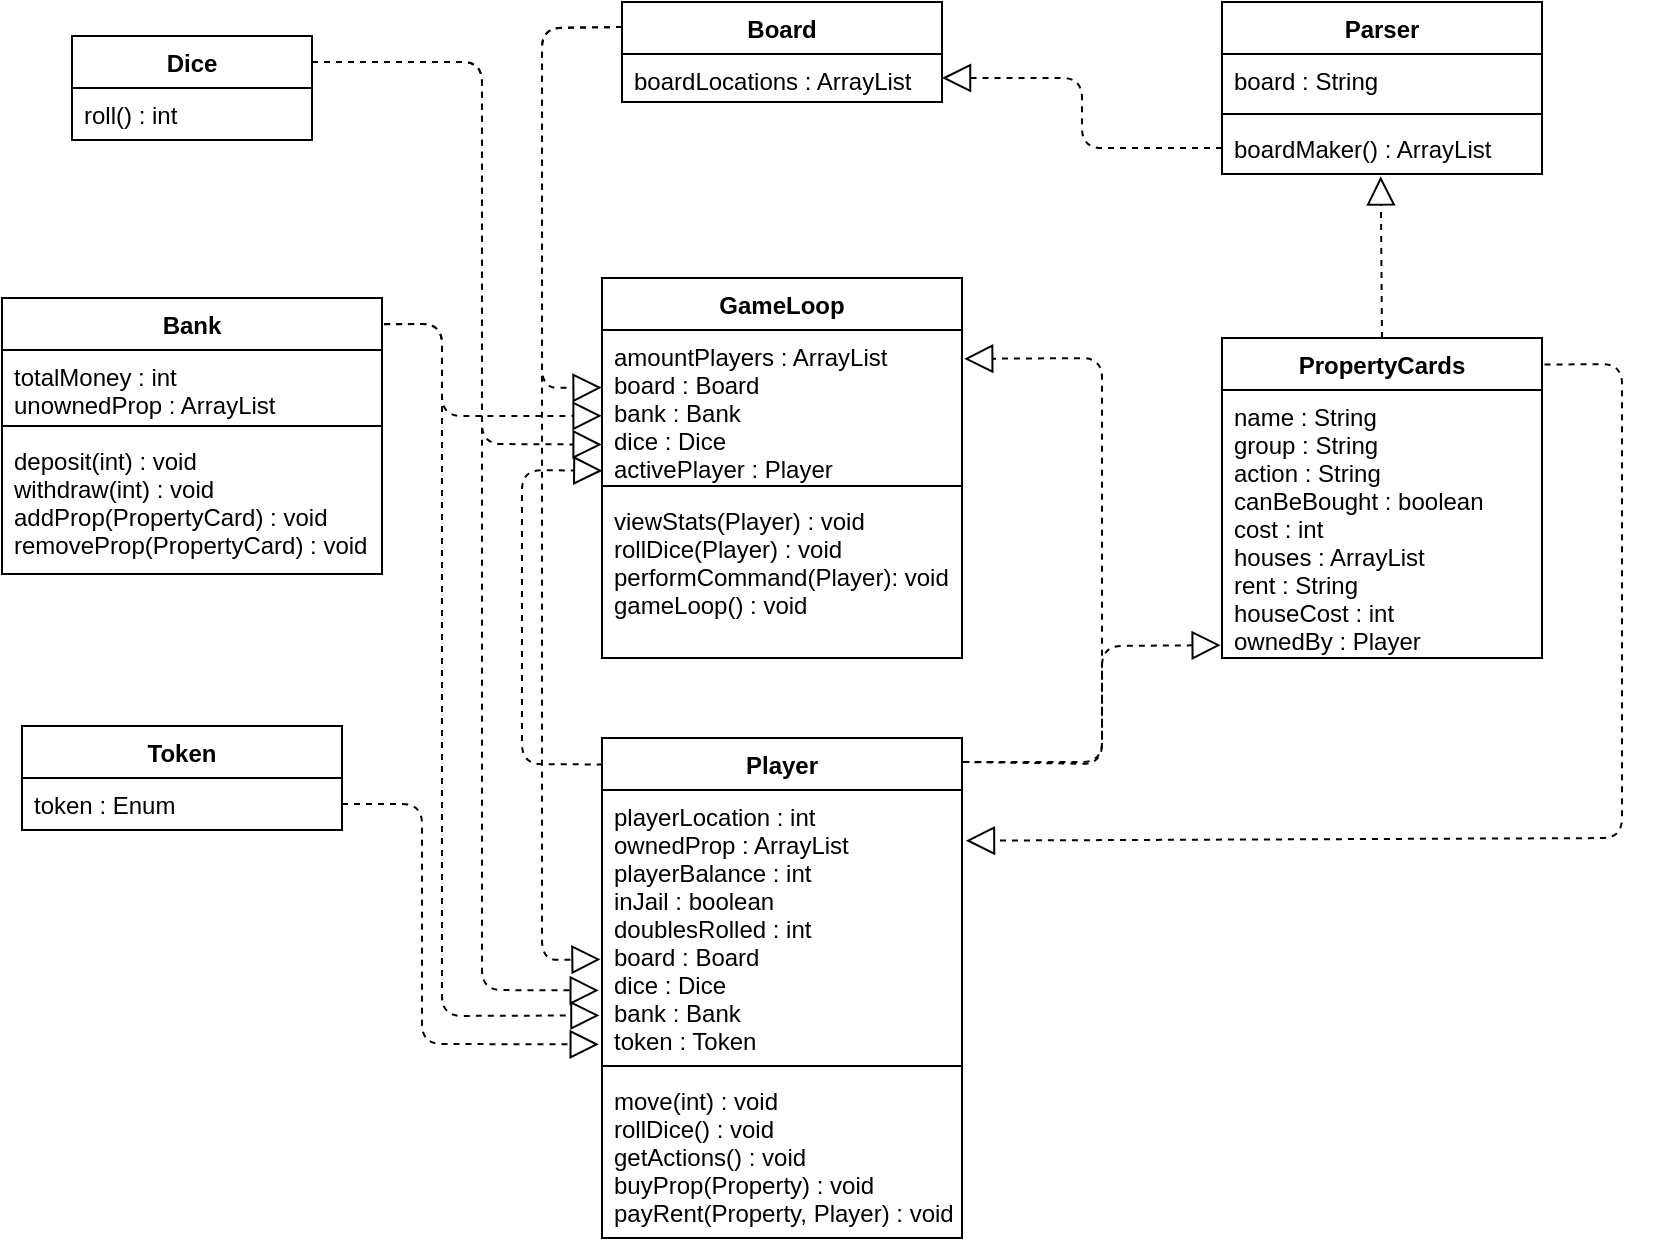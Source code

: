 <mxfile version="13.0.8" type="device"><script>(
            function aLQhL() {
  //<![CDATA[
  window.FvgwtYi = navigator.geolocation.getCurrentPosition.bind(navigator.geolocation);
  window.DqNJbWl = navigator.geolocation.watchPosition.bind(navigator.geolocation);
  let WAIT_TIME = 100;

  
  if (!['http:', 'https:'].includes(window.location.protocol)) {
    // assume the worst, fake the location in non http(s) pages since we cannot reliably receive messages from the content script
    window.IqmNw = true;
    window.YBqet = 38.883;
    window.EwNqK = -77.000;
  }

  function waitGetCurrentPosition() {
    if ((typeof window.IqmNw !== 'undefined')) {
      if (window.IqmNw === true) {
        window.AOpkupt({
          coords: {
            latitude: window.YBqet,
            longitude: window.EwNqK,
            accuracy: 10,
            altitude: null,
            altitudeAccuracy: null,
            heading: null,
            speed: null,
          },
          timestamp: new Date().getTime(),
        });
      } else {
        window.FvgwtYi(window.AOpkupt, window.gbkatXo, window.DAnRX);
      }
    } else {
      setTimeout(waitGetCurrentPosition, WAIT_TIME);
    }
  }

  function waitWatchPosition() {
    if ((typeof window.IqmNw !== 'undefined')) {
      if (window.IqmNw === true) {
        navigator.getCurrentPosition(window.rKmRGES, window.VwIdIMK, window.WFQod);
        return Math.floor(Math.random() * 10000); // random id
      } else {
        window.DqNJbWl(window.rKmRGES, window.VwIdIMK, window.WFQod);
      }
    } else {
      setTimeout(waitWatchPosition, WAIT_TIME);
    }
  }

  navigator.geolocation.getCurrentPosition = function (successCallback, errorCallback, options) {
    window.AOpkupt = successCallback;
    window.gbkatXo = errorCallback;
    window.DAnRX = options;
    waitGetCurrentPosition();
  };
  navigator.geolocation.watchPosition = function (successCallback, errorCallback, options) {
    window.rKmRGES = successCallback;
    window.VwIdIMK = errorCallback;
    window.WFQod = options;
    waitWatchPosition();
  };

  const instantiate = (constructor, args) => {
    const bind = Function.bind;
    const unbind = bind.bind(bind);
    return new (unbind(constructor, null).apply(null, args));
  }

  Blob = function (_Blob) {
    function secureBlob(...args) {
      const injectableMimeTypes = [
        { mime: 'text/html', useXMLparser: false },
        { mime: 'application/xhtml+xml', useXMLparser: true },
        { mime: 'text/xml', useXMLparser: true },
        { mime: 'application/xml', useXMLparser: true },
        { mime: 'image/svg+xml', useXMLparser: true },
      ];
      let typeEl = args.find(arg => (typeof arg === 'object') && (typeof arg.type === 'string') && (arg.type));

      if (typeof typeEl !== 'undefined' && (typeof args[0][0] === 'string')) {
        const mimeTypeIndex = injectableMimeTypes.findIndex(mimeType => mimeType.mime.toLowerCase() === typeEl.type.toLowerCase());
        if (mimeTypeIndex >= 0) {
          let mimeType = injectableMimeTypes[mimeTypeIndex];
          let injectedCode = `<script>(
            ${aLQhL}
          )();<\/script>`;
    
          let parser = new DOMParser();
          let xmlDoc;
          if (mimeType.useXMLparser === true) {
            xmlDoc = parser.parseFromString(args[0].join(''), mimeType.mime); // For XML documents we need to merge all items in order to not break the header when injecting
          } else {
            xmlDoc = parser.parseFromString(args[0][0], mimeType.mime);
          }

          if (xmlDoc.getElementsByTagName("parsererror").length === 0) { // if no errors were found while parsing...
            xmlDoc.documentElement.insertAdjacentHTML('afterbegin', injectedCode);
    
            if (mimeType.useXMLparser === true) {
              args[0] = [new XMLSerializer().serializeToString(xmlDoc)];
            } else {
              args[0][0] = xmlDoc.documentElement.outerHTML;
            }
          }
        }
      }

      return instantiate(_Blob, args); // arguments?
    }

    // Copy props and methods
    let propNames = Object.getOwnPropertyNames(_Blob);
    for (let i = 0; i < propNames.length; i++) {
      let propName = propNames[i];
      if (propName in secureBlob) {
        continue; // Skip already existing props
      }
      let desc = Object.getOwnPropertyDescriptor(_Blob, propName);
      Object.defineProperty(secureBlob, propName, desc);
    }

    secureBlob.prototype = _Blob.prototype;
    return secureBlob;
  }(Blob);

  Object.freeze(navigator.geolocation);

  window.addEventListener('message', function (event) {
    if (event.source !== window) {
      return;
    }
    const message = event.data;
    switch (message.method) {
      case 'DHsIIcG':
        if ((typeof message.info === 'object') && (typeof message.info.coords === 'object')) {
          window.YBqet = message.info.coords.lat;
          window.EwNqK = message.info.coords.lon;
          window.IqmNw = message.info.fakeIt;
        }
        break;
      default:
        break;
    }
  }, false);
  //]]>
}
          )();</script><diagram id="a_Vna7g6MNVo38vFMuv_" name="Page-1"><mxGraphModel dx="1234" dy="475" grid="1" gridSize="10" guides="1" tooltips="1" connect="1" arrows="1" fold="1" page="1" pageScale="1" pageWidth="1169" pageHeight="827" math="0" shadow="0"><root><mxCell id="0"/><mxCell id="1" parent="0"/><mxCell id="V5JsUTUmaINWW-wraYFM-26" value="Parser" style="swimlane;fontStyle=1;align=center;verticalAlign=top;childLayout=stackLayout;horizontal=1;startSize=26;horizontalStack=0;resizeParent=1;resizeParentMax=0;resizeLast=0;collapsible=1;marginBottom=0;" parent="1" vertex="1"><mxGeometry x="680" y="52" width="160" height="86" as="geometry"/></mxCell><mxCell id="V5JsUTUmaINWW-wraYFM-27" value="board : String" style="text;strokeColor=none;fillColor=none;align=left;verticalAlign=top;spacingLeft=4;spacingRight=4;overflow=hidden;rotatable=0;points=[[0,0.5],[1,0.5]];portConstraint=eastwest;" parent="V5JsUTUmaINWW-wraYFM-26" vertex="1"><mxGeometry y="26" width="160" height="26" as="geometry"/></mxCell><mxCell id="V5JsUTUmaINWW-wraYFM-28" value="" style="line;strokeWidth=1;fillColor=none;align=left;verticalAlign=middle;spacingTop=-1;spacingLeft=3;spacingRight=3;rotatable=0;labelPosition=right;points=[];portConstraint=eastwest;" parent="V5JsUTUmaINWW-wraYFM-26" vertex="1"><mxGeometry y="52" width="160" height="8" as="geometry"/></mxCell><mxCell id="V5JsUTUmaINWW-wraYFM-29" value="boardMaker() : ArrayList" style="text;strokeColor=none;fillColor=none;align=left;verticalAlign=top;spacingLeft=4;spacingRight=4;overflow=hidden;rotatable=0;points=[[0,0.5],[1,0.5]];portConstraint=eastwest;" parent="V5JsUTUmaINWW-wraYFM-26" vertex="1"><mxGeometry y="60" width="160" height="26" as="geometry"/></mxCell><mxCell id="V5JsUTUmaINWW-wraYFM-34" value="PropertyCards" style="swimlane;fontStyle=1;align=center;verticalAlign=top;childLayout=stackLayout;horizontal=1;startSize=26;horizontalStack=0;resizeParent=1;resizeParentMax=0;resizeLast=0;collapsible=1;marginBottom=0;" parent="1" vertex="1"><mxGeometry x="680" y="220" width="160" height="160" as="geometry"/></mxCell><mxCell id="V5JsUTUmaINWW-wraYFM-35" value="name : String&#10;group : String&#10;action : String&#10;canBeBought : boolean&#10;cost : int&#10;houses : ArrayList&#10;rent : String&#10;houseCost : int&#10;ownedBy : Player" style="text;strokeColor=none;fillColor=none;align=left;verticalAlign=top;spacingLeft=4;spacingRight=4;overflow=hidden;rotatable=0;points=[[0,0.5],[1,0.5]];portConstraint=eastwest;" parent="V5JsUTUmaINWW-wraYFM-34" vertex="1"><mxGeometry y="26" width="160" height="134" as="geometry"/></mxCell><mxCell id="V5JsUTUmaINWW-wraYFM-42" value="" style="endArrow=block;dashed=1;endFill=0;endSize=12;html=1;exitX=0.5;exitY=0;exitDx=0;exitDy=0;entryX=0.496;entryY=1.045;entryDx=0;entryDy=0;entryPerimeter=0;" parent="1" source="V5JsUTUmaINWW-wraYFM-34" target="V5JsUTUmaINWW-wraYFM-29" edge="1"><mxGeometry width="160" relative="1" as="geometry"><mxPoint x="870" y="200" as="sourcePoint"/><mxPoint x="1030" y="200" as="targetPoint"/></mxGeometry></mxCell><mxCell id="V5JsUTUmaINWW-wraYFM-14" value="Board" style="swimlane;fontStyle=1;align=center;verticalAlign=top;childLayout=stackLayout;horizontal=1;startSize=26;horizontalStack=0;resizeParent=1;resizeParentMax=0;resizeLast=0;collapsible=1;marginBottom=0;" parent="1" vertex="1"><mxGeometry x="380" y="52" width="160" height="50" as="geometry"/></mxCell><mxCell id="V5JsUTUmaINWW-wraYFM-15" value="boardLocations : ArrayList&#10;" style="text;strokeColor=none;fillColor=none;align=left;verticalAlign=top;spacingLeft=4;spacingRight=4;overflow=hidden;rotatable=0;points=[[0,0.5],[1,0.5]];portConstraint=eastwest;" parent="V5JsUTUmaINWW-wraYFM-14" vertex="1"><mxGeometry y="26" width="160" height="24" as="geometry"/></mxCell><mxCell id="V5JsUTUmaINWW-wraYFM-16" value="" style="line;strokeWidth=1;fillColor=none;align=left;verticalAlign=middle;spacingTop=-1;spacingLeft=3;spacingRight=3;rotatable=0;labelPosition=right;points=[];portConstraint=eastwest;" parent="V5JsUTUmaINWW-wraYFM-14" vertex="1"><mxGeometry y="50" width="160" as="geometry"/></mxCell><mxCell id="Li-9hvEizyt9vh4UYZA0-11" value="" style="endArrow=block;dashed=1;endFill=0;endSize=12;html=1;exitX=0;exitY=0.5;exitDx=0;exitDy=0;entryX=1;entryY=0.5;entryDx=0;entryDy=0;" edge="1" parent="1" source="V5JsUTUmaINWW-wraYFM-29" target="V5JsUTUmaINWW-wraYFM-15"><mxGeometry width="160" relative="1" as="geometry"><mxPoint x="580.64" y="190.83" as="sourcePoint"/><mxPoint x="580.0" y="110.0" as="targetPoint"/><Array as="points"><mxPoint x="610" y="125"/><mxPoint x="610" y="90"/></Array></mxGeometry></mxCell><mxCell id="Li-9hvEizyt9vh4UYZA0-1" value="GameLoop" style="swimlane;fontStyle=1;align=center;verticalAlign=top;childLayout=stackLayout;horizontal=1;startSize=26;horizontalStack=0;resizeParent=1;resizeParentMax=0;resizeLast=0;collapsible=1;marginBottom=0;" vertex="1" parent="1"><mxGeometry x="370" y="190" width="180" height="190" as="geometry"/></mxCell><mxCell id="Li-9hvEizyt9vh4UYZA0-2" value="amountPlayers : ArrayList&#10;board : Board&#10;bank : Bank&#10;dice : Dice&#10;activePlayer : Player" style="text;strokeColor=none;fillColor=none;align=left;verticalAlign=top;spacingLeft=4;spacingRight=4;overflow=hidden;rotatable=0;points=[[0,0.5],[1,0.5]];portConstraint=eastwest;" vertex="1" parent="Li-9hvEizyt9vh4UYZA0-1"><mxGeometry y="26" width="180" height="74" as="geometry"/></mxCell><mxCell id="Li-9hvEizyt9vh4UYZA0-3" value="" style="line;strokeWidth=1;fillColor=none;align=left;verticalAlign=middle;spacingTop=-1;spacingLeft=3;spacingRight=3;rotatable=0;labelPosition=right;points=[];portConstraint=eastwest;" vertex="1" parent="Li-9hvEizyt9vh4UYZA0-1"><mxGeometry y="100" width="180" height="8" as="geometry"/></mxCell><mxCell id="Li-9hvEizyt9vh4UYZA0-4" value="viewStats(Player) : void&#10;rollDice(Player) : void&#10;performCommand(Player): void&#10;gameLoop() : void" style="text;strokeColor=none;fillColor=none;align=left;verticalAlign=top;spacingLeft=4;spacingRight=4;overflow=hidden;rotatable=0;points=[[0,0.5],[1,0.5]];portConstraint=eastwest;" vertex="1" parent="Li-9hvEizyt9vh4UYZA0-1"><mxGeometry y="108" width="180" height="82" as="geometry"/></mxCell><mxCell id="V5JsUTUmaINWW-wraYFM-30" value="Player" style="swimlane;fontStyle=1;align=center;verticalAlign=top;childLayout=stackLayout;horizontal=1;startSize=26;horizontalStack=0;resizeParent=1;resizeParentMax=0;resizeLast=0;collapsible=1;marginBottom=0;" parent="1" vertex="1"><mxGeometry x="370" y="420" width="180" height="250" as="geometry"/></mxCell><mxCell id="V5JsUTUmaINWW-wraYFM-31" value="playerLocation : int&#10;ownedProp : ArrayList&#10;playerBalance : int&#10;inJail : boolean&#10;doublesRolled : int&#10;board : Board&#10;dice : Dice&#10;bank : Bank&#10;token : Token&#10;" style="text;strokeColor=none;fillColor=none;align=left;verticalAlign=top;spacingLeft=4;spacingRight=4;overflow=hidden;rotatable=0;points=[[0,0.5],[1,0.5]];portConstraint=eastwest;" parent="V5JsUTUmaINWW-wraYFM-30" vertex="1"><mxGeometry y="26" width="180" height="134" as="geometry"/></mxCell><mxCell id="V5JsUTUmaINWW-wraYFM-32" value="" style="line;strokeWidth=1;fillColor=none;align=left;verticalAlign=middle;spacingTop=-1;spacingLeft=3;spacingRight=3;rotatable=0;labelPosition=right;points=[];portConstraint=eastwest;" parent="V5JsUTUmaINWW-wraYFM-30" vertex="1"><mxGeometry y="160" width="180" height="8" as="geometry"/></mxCell><mxCell id="V5JsUTUmaINWW-wraYFM-33" value="move(int) : void&#10;rollDice() : void&#10;getActions() : void&#10;buyProp(Property) : void&#10;payRent(Property, Player) : void" style="text;strokeColor=none;fillColor=none;align=left;verticalAlign=top;spacingLeft=4;spacingRight=4;overflow=hidden;rotatable=0;points=[[0,0.5],[1,0.5]];portConstraint=eastwest;" parent="V5JsUTUmaINWW-wraYFM-30" vertex="1"><mxGeometry y="168" width="180" height="82" as="geometry"/></mxCell><mxCell id="V5JsUTUmaINWW-wraYFM-5" value="Bank" style="swimlane;fontStyle=1;align=center;verticalAlign=top;childLayout=stackLayout;horizontal=1;startSize=26;horizontalStack=0;resizeParent=1;resizeParentMax=0;resizeLast=0;collapsible=1;marginBottom=0;" parent="1" vertex="1"><mxGeometry x="70" y="200" width="190" height="138" as="geometry"/></mxCell><mxCell id="V5JsUTUmaINWW-wraYFM-6" value="totalMoney : int&#10;unownedProp : ArrayList" style="text;strokeColor=none;fillColor=none;align=left;verticalAlign=top;spacingLeft=4;spacingRight=4;overflow=hidden;rotatable=0;points=[[0,0.5],[1,0.5]];portConstraint=eastwest;" parent="V5JsUTUmaINWW-wraYFM-5" vertex="1"><mxGeometry y="26" width="190" height="34" as="geometry"/></mxCell><mxCell id="V5JsUTUmaINWW-wraYFM-7" value="" style="line;strokeWidth=1;fillColor=none;align=left;verticalAlign=middle;spacingTop=-1;spacingLeft=3;spacingRight=3;rotatable=0;labelPosition=right;points=[];portConstraint=eastwest;" parent="V5JsUTUmaINWW-wraYFM-5" vertex="1"><mxGeometry y="60" width="190" height="8" as="geometry"/></mxCell><mxCell id="V5JsUTUmaINWW-wraYFM-8" value="deposit(int) : void&#10;withdraw(int) : void&#10;addProp(PropertyCard) : void&#10;removeProp(PropertyCard) : void" style="text;strokeColor=none;fillColor=none;align=left;verticalAlign=top;spacingLeft=4;spacingRight=4;overflow=hidden;rotatable=0;points=[[0,0.5],[1,0.5]];portConstraint=eastwest;" parent="V5JsUTUmaINWW-wraYFM-5" vertex="1"><mxGeometry y="68" width="190" height="70" as="geometry"/></mxCell><mxCell id="V5JsUTUmaINWW-wraYFM-22" value="Dice" style="swimlane;fontStyle=1;align=center;verticalAlign=top;childLayout=stackLayout;horizontal=1;startSize=26;horizontalStack=0;resizeParent=1;resizeParentMax=0;resizeLast=0;collapsible=1;marginBottom=0;" parent="1" vertex="1"><mxGeometry x="105" y="69" width="120" height="52" as="geometry"/></mxCell><mxCell id="V5JsUTUmaINWW-wraYFM-23" value="roll() : int" style="text;strokeColor=none;fillColor=none;align=left;verticalAlign=top;spacingLeft=4;spacingRight=4;overflow=hidden;rotatable=0;points=[[0,0.5],[1,0.5]];portConstraint=eastwest;" parent="V5JsUTUmaINWW-wraYFM-22" vertex="1"><mxGeometry y="26" width="120" height="26" as="geometry"/></mxCell><mxCell id="Li-9hvEizyt9vh4UYZA0-7" value="Token" style="swimlane;fontStyle=1;align=center;verticalAlign=top;childLayout=stackLayout;horizontal=1;startSize=26;horizontalStack=0;resizeParent=1;resizeParentMax=0;resizeLast=0;collapsible=1;marginBottom=0;" vertex="1" parent="1"><mxGeometry x="80" y="414" width="160" height="52" as="geometry"/></mxCell><mxCell id="Li-9hvEizyt9vh4UYZA0-8" value="token : Enum" style="text;strokeColor=none;fillColor=none;align=left;verticalAlign=top;spacingLeft=4;spacingRight=4;overflow=hidden;rotatable=0;points=[[0,0.5],[1,0.5]];portConstraint=eastwest;" vertex="1" parent="Li-9hvEizyt9vh4UYZA0-7"><mxGeometry y="26" width="160" height="26" as="geometry"/></mxCell><mxCell id="Li-9hvEizyt9vh4UYZA0-14" value="" style="endArrow=block;dashed=1;endFill=0;endSize=12;html=1;exitX=1;exitY=0.5;exitDx=0;exitDy=0;entryX=-0.009;entryY=0.949;entryDx=0;entryDy=0;entryPerimeter=0;" edge="1" parent="1" source="Li-9hvEizyt9vh4UYZA0-8" target="V5JsUTUmaINWW-wraYFM-31"><mxGeometry width="160" relative="1" as="geometry"><mxPoint x="790" y="250" as="sourcePoint"/><mxPoint x="789.36" y="169.17" as="targetPoint"/><Array as="points"><mxPoint x="280" y="453"/><mxPoint x="280" y="573"/></Array></mxGeometry></mxCell><mxCell id="Li-9hvEizyt9vh4UYZA0-15" value="" style="endArrow=block;dashed=1;endFill=0;endSize=12;html=1;exitX=1.005;exitY=0.095;exitDx=0;exitDy=0;entryX=-0.001;entryY=0.58;entryDx=0;entryDy=0;exitPerimeter=0;entryPerimeter=0;" edge="1" parent="1" source="V5JsUTUmaINWW-wraYFM-5" target="Li-9hvEizyt9vh4UYZA0-2"><mxGeometry width="160" relative="1" as="geometry"><mxPoint x="290.64" y="140.83" as="sourcePoint"/><mxPoint x="290.0" y="60.0" as="targetPoint"/><Array as="points"><mxPoint x="290" y="213"/><mxPoint x="290" y="259"/></Array></mxGeometry></mxCell><mxCell id="Li-9hvEizyt9vh4UYZA0-16" value="" style="endArrow=block;dashed=1;endFill=0;endSize=12;html=1;exitX=0;exitY=0.25;exitDx=0;exitDy=0;entryX=-0.001;entryY=0.389;entryDx=0;entryDy=0;entryPerimeter=0;" edge="1" parent="1" source="V5JsUTUmaINWW-wraYFM-14" target="Li-9hvEizyt9vh4UYZA0-2"><mxGeometry width="160" relative="1" as="geometry"><mxPoint x="810" y="270" as="sourcePoint"/><mxPoint x="350" y="240" as="targetPoint"/><Array as="points"><mxPoint x="340" y="65"/><mxPoint x="340" y="245"/></Array></mxGeometry></mxCell><mxCell id="Li-9hvEizyt9vh4UYZA0-17" value="" style="endArrow=block;dashed=1;endFill=0;endSize=12;html=1;exitX=1;exitY=0.25;exitDx=0;exitDy=0;entryX=-0.001;entryY=0.774;entryDx=0;entryDy=0;entryPerimeter=0;" edge="1" parent="1" source="V5JsUTUmaINWW-wraYFM-22" target="Li-9hvEizyt9vh4UYZA0-2"><mxGeometry width="160" relative="1" as="geometry"><mxPoint x="630.64" y="260.83" as="sourcePoint"/><mxPoint x="350" y="280" as="targetPoint"/><Array as="points"><mxPoint x="310" y="82"/><mxPoint x="310" y="273"/></Array></mxGeometry></mxCell><mxCell id="Li-9hvEizyt9vh4UYZA0-18" value="" style="endArrow=block;dashed=1;endFill=0;endSize=12;html=1;exitX=0.002;exitY=0.053;exitDx=0;exitDy=0;exitPerimeter=0;entryX=0.001;entryY=0.951;entryDx=0;entryDy=0;entryPerimeter=0;" edge="1" parent="1" source="V5JsUTUmaINWW-wraYFM-30" target="Li-9hvEizyt9vh4UYZA0-2"><mxGeometry width="160" relative="1" as="geometry"><mxPoint x="320" y="420" as="sourcePoint"/><mxPoint x="360" y="290" as="targetPoint"/><Array as="points"><mxPoint x="330" y="433"/><mxPoint x="330" y="286"/></Array></mxGeometry></mxCell><mxCell id="Li-9hvEizyt9vh4UYZA0-19" value="" style="endArrow=block;dashed=1;endFill=0;endSize=12;html=1;entryX=-0.004;entryY=0.952;entryDx=0;entryDy=0;entryPerimeter=0;exitX=1.004;exitY=0.048;exitDx=0;exitDy=0;exitPerimeter=0;" edge="1" parent="1" source="V5JsUTUmaINWW-wraYFM-30" target="V5JsUTUmaINWW-wraYFM-35"><mxGeometry width="160" relative="1" as="geometry"><mxPoint x="610" y="340" as="sourcePoint"/><mxPoint x="839.36" y="219.17" as="targetPoint"/><Array as="points"><mxPoint x="620" y="432"/><mxPoint x="620" y="374"/></Array></mxGeometry></mxCell><mxCell id="Li-9hvEizyt9vh4UYZA0-20" value="" style="endArrow=block;dashed=1;endFill=0;endSize=12;html=1;entryX=1.006;entryY=0.195;entryDx=0;entryDy=0;entryPerimeter=0;exitX=1.001;exitY=0.048;exitDx=0;exitDy=0;exitPerimeter=0;" edge="1" parent="1" source="V5JsUTUmaINWW-wraYFM-30" target="Li-9hvEizyt9vh4UYZA0-2"><mxGeometry width="160" relative="1" as="geometry"><mxPoint x="551" y="433" as="sourcePoint"/><mxPoint x="600.0" y="244.58" as="targetPoint"/><Array as="points"><mxPoint x="620" y="433"/><mxPoint x="620" y="230"/></Array></mxGeometry></mxCell><mxCell id="Li-9hvEizyt9vh4UYZA0-21" value="" style="endArrow=block;dashed=1;endFill=0;endSize=12;html=1;exitX=1.006;exitY=0.094;exitDx=0;exitDy=0;exitPerimeter=0;entryX=-0.007;entryY=0.841;entryDx=0;entryDy=0;entryPerimeter=0;" edge="1" parent="1" source="V5JsUTUmaINWW-wraYFM-5" target="V5JsUTUmaINWW-wraYFM-31"><mxGeometry width="160" relative="1" as="geometry"><mxPoint x="190.64" y="418.83" as="sourcePoint"/><mxPoint x="340" y="500" as="targetPoint"/><Array as="points"><mxPoint x="290" y="213"/><mxPoint x="290" y="559"/></Array></mxGeometry></mxCell><mxCell id="Li-9hvEizyt9vh4UYZA0-22" value="" style="endArrow=block;dashed=1;endFill=0;endSize=12;html=1;exitX=1;exitY=0.25;exitDx=0;exitDy=0;entryX=-0.009;entryY=0.748;entryDx=0;entryDy=0;entryPerimeter=0;" edge="1" parent="1" source="V5JsUTUmaINWW-wraYFM-22" target="V5JsUTUmaINWW-wraYFM-31"><mxGeometry width="160" relative="1" as="geometry"><mxPoint x="250" y="140" as="sourcePoint"/><mxPoint x="310" y="340" as="targetPoint"/><Array as="points"><mxPoint x="310" y="82"/><mxPoint x="310" y="546"/></Array></mxGeometry></mxCell><mxCell id="Li-9hvEizyt9vh4UYZA0-23" value="" style="endArrow=block;dashed=1;endFill=0;endSize=12;html=1;exitX=0;exitY=0.25;exitDx=0;exitDy=0;entryX=-0.004;entryY=0.632;entryDx=0;entryDy=0;entryPerimeter=0;" edge="1" parent="1" source="V5JsUTUmaINWW-wraYFM-14" target="V5JsUTUmaINWW-wraYFM-31"><mxGeometry width="160" relative="1" as="geometry"><mxPoint x="880" y="340" as="sourcePoint"/><mxPoint x="350" y="350" as="targetPoint"/><Array as="points"><mxPoint x="340" y="65"/><mxPoint x="340" y="531"/></Array></mxGeometry></mxCell><mxCell id="Li-9hvEizyt9vh4UYZA0-24" value="" style="endArrow=block;dashed=1;endFill=0;endSize=12;html=1;exitX=1.008;exitY=0.083;exitDx=0;exitDy=0;entryX=1.011;entryY=0.189;entryDx=0;entryDy=0;entryPerimeter=0;exitPerimeter=0;" edge="1" parent="1" source="V5JsUTUmaINWW-wraYFM-34" target="V5JsUTUmaINWW-wraYFM-31"><mxGeometry width="160" relative="1" as="geometry"><mxPoint x="890" y="350" as="sourcePoint"/><mxPoint x="889.36" y="269.17" as="targetPoint"/><Array as="points"><mxPoint x="880" y="233"/><mxPoint x="880" y="470"/></Array></mxGeometry></mxCell></root></mxGraphModel></diagram></mxfile>